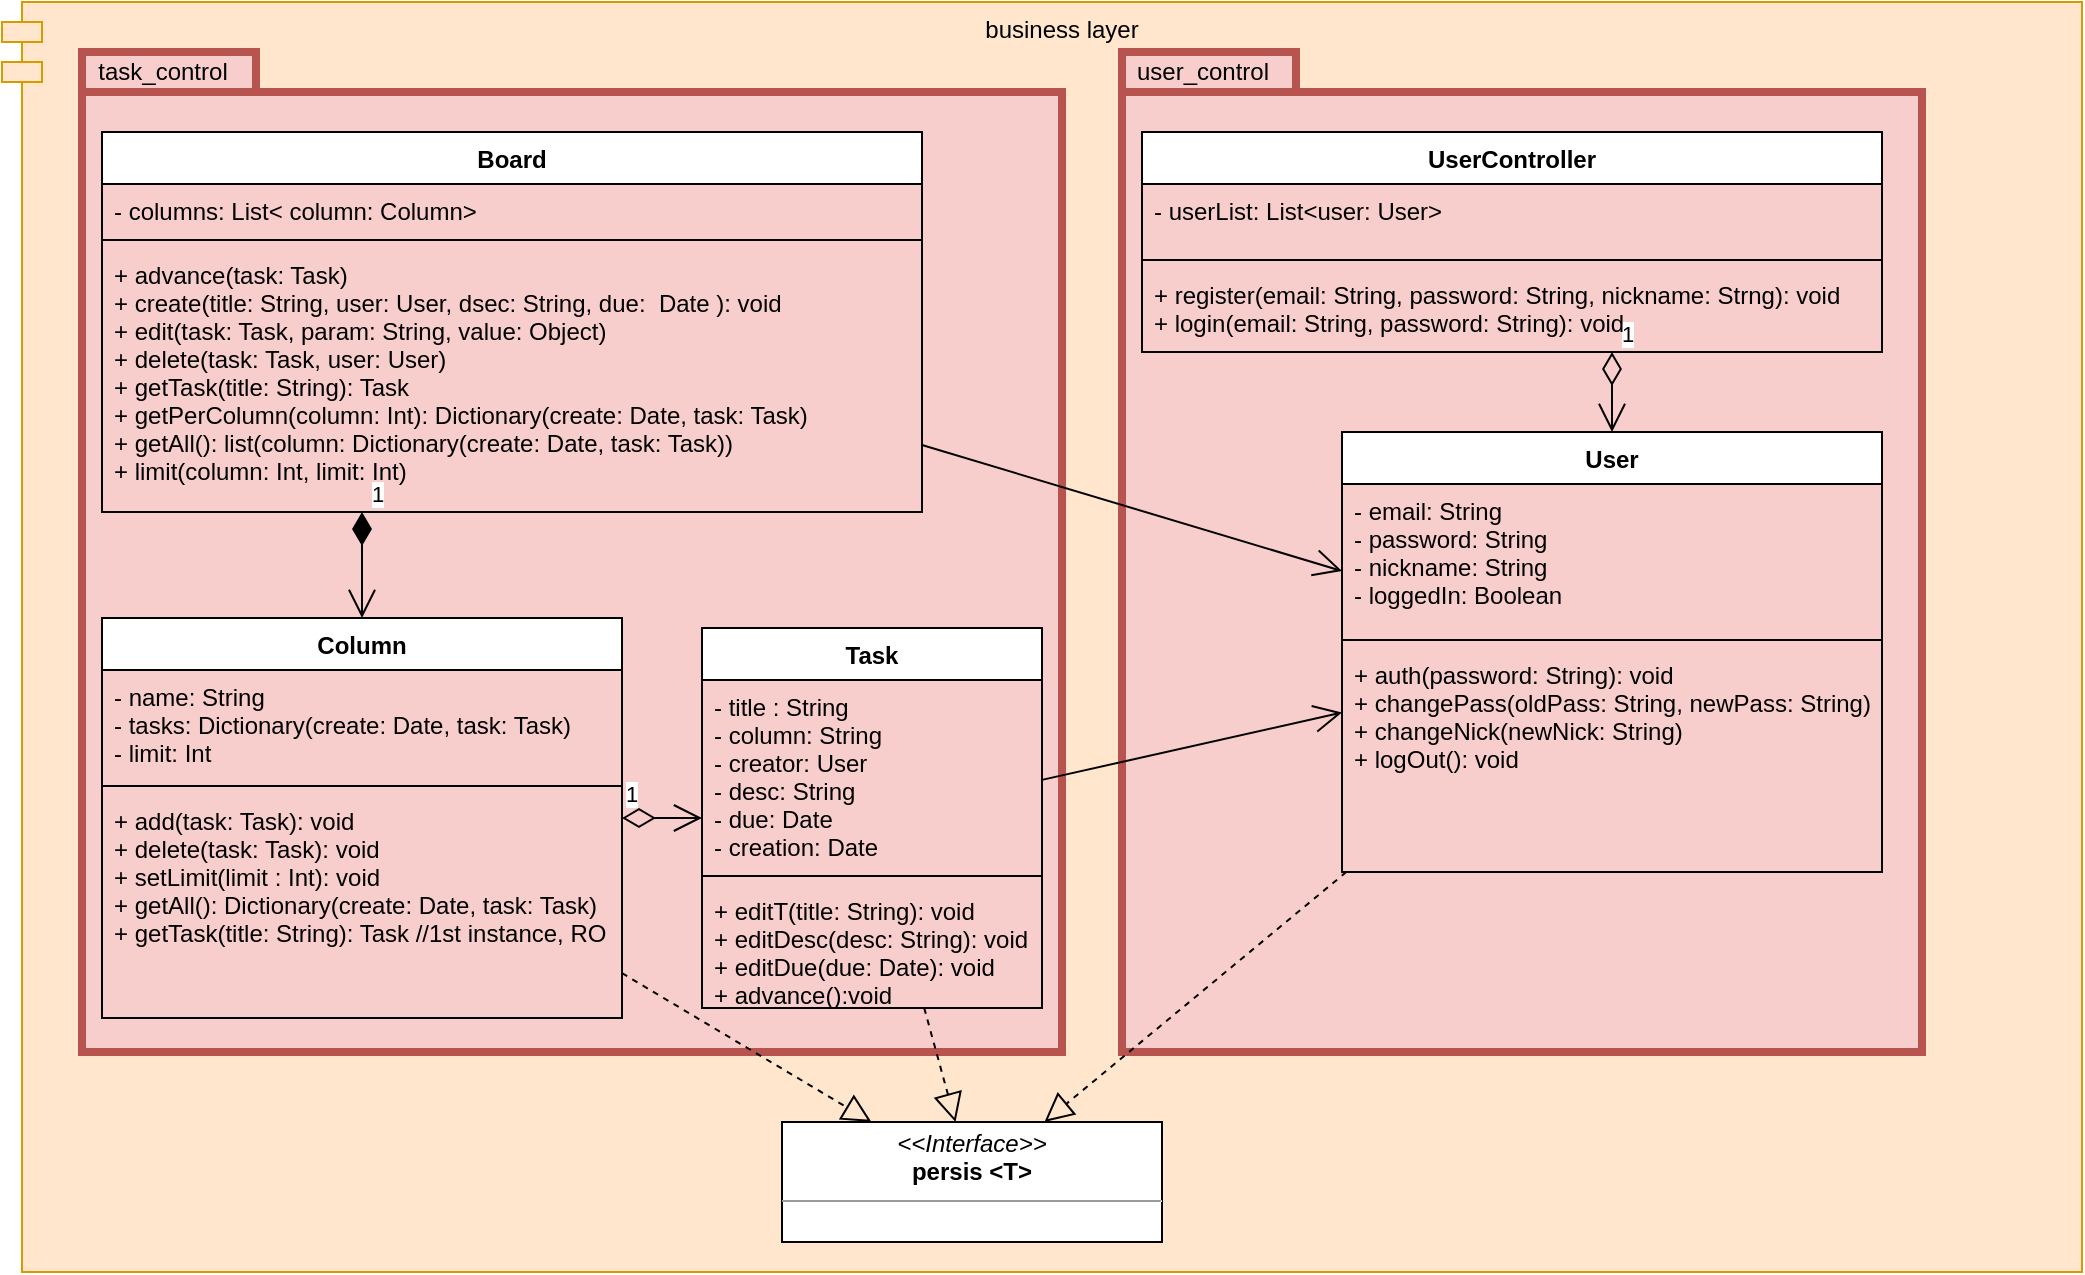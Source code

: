 <mxfile version="12.9.5" type="device"><diagram id="Ja9Bvehg2HvokA1xMV4k" name="Page-1"><mxGraphModel dx="942" dy="620" grid="1" gridSize="10" guides="1" tooltips="1" connect="1" arrows="1" fold="1" page="1" pageScale="1" pageWidth="827" pageHeight="1169" math="0" shadow="0"><root><mxCell id="0"/><mxCell id="1" parent="0"/><mxCell id="MJVhQtrZlO5vA7hIir2x-1" value="business layer" style="shape=module;align=left;spacingLeft=20;align=center;verticalAlign=top;fillColor=#ffe6cc;strokeColor=#d79b00;" parent="1" vertex="1"><mxGeometry y="25" width="1040" height="635" as="geometry"/></mxCell><mxCell id="MJVhQtrZlO5vA7hIir2x-66" value="" style="shape=folder;fontStyle=1;spacingTop=10;tabWidth=87;tabHeight=20;tabPosition=left;html=1;fillColor=#f8cecc;strokeColor=#b85450;strokeWidth=4;" parent="1" vertex="1"><mxGeometry x="560" y="50" width="400" height="500" as="geometry"/></mxCell><mxCell id="MJVhQtrZlO5vA7hIir2x-63" value="" style="shape=folder;fontStyle=1;spacingTop=10;tabWidth=87;tabHeight=20;tabPosition=left;html=1;fillColor=#f8cecc;strokeColor=#b85450;strokeWidth=4;" parent="1" vertex="1"><mxGeometry x="40" y="50" width="490" height="500" as="geometry"/></mxCell><mxCell id="MJVhQtrZlO5vA7hIir2x-16" value="&lt;p style=&quot;margin: 0px ; margin-top: 4px ; text-align: center&quot;&gt;&lt;i&gt;&amp;lt;&amp;lt;Interface&amp;gt;&amp;gt;&lt;/i&gt;&lt;br&gt;&lt;b&gt;persis &amp;lt;T&amp;gt;&lt;/b&gt;&lt;/p&gt;&lt;hr size=&quot;1&quot;&gt;&lt;p style=&quot;margin: 0px ; margin-left: 4px&quot;&gt;&lt;br&gt;&lt;/p&gt;&lt;hr size=&quot;1&quot;&gt;&lt;p style=&quot;margin: 0px ; margin-left: 4px&quot;&gt;&lt;br&gt;&lt;/p&gt;" style="verticalAlign=top;align=left;overflow=fill;fontSize=12;fontFamily=Helvetica;html=1;" parent="1" vertex="1"><mxGeometry x="390" y="585" width="190" height="60" as="geometry"/></mxCell><mxCell id="MJVhQtrZlO5vA7hIir2x-53" value="1" style="endArrow=open;html=1;endSize=12;startArrow=diamondThin;startSize=14;startFill=0;edgeStyle=orthogonalEdgeStyle;align=left;verticalAlign=bottom;" parent="1" source="MJVhQtrZlO5vA7hIir2x-28" target="MJVhQtrZlO5vA7hIir2x-19" edge="1"><mxGeometry x="-1" y="3" relative="1" as="geometry"><mxPoint x="440" y="490" as="sourcePoint"/><mxPoint x="600" y="490" as="targetPoint"/></mxGeometry></mxCell><mxCell id="MJVhQtrZlO5vA7hIir2x-55" value="1" style="endArrow=open;html=1;endSize=12;startArrow=diamondThin;startSize=14;startFill=1;edgeStyle=orthogonalEdgeStyle;align=left;verticalAlign=bottom;" parent="1" source="MJVhQtrZlO5vA7hIir2x-33" target="MJVhQtrZlO5vA7hIir2x-28" edge="1"><mxGeometry x="-1" y="3" relative="1" as="geometry"><mxPoint x="440" y="290" as="sourcePoint"/><mxPoint x="600" y="290" as="targetPoint"/><Array as="points"><mxPoint x="180" y="290"/><mxPoint x="180" y="290"/></Array></mxGeometry></mxCell><mxCell id="MJVhQtrZlO5vA7hIir2x-56" value="1" style="endArrow=open;html=1;endSize=12;startArrow=diamondThin;startSize=14;startFill=0;edgeStyle=orthogonalEdgeStyle;align=left;verticalAlign=bottom;" parent="1" source="MJVhQtrZlO5vA7hIir2x-41" target="MJVhQtrZlO5vA7hIir2x-46" edge="1"><mxGeometry x="-1" y="3" relative="1" as="geometry"><mxPoint x="225" y="500" as="sourcePoint"/><mxPoint x="225" y="540" as="targetPoint"/><Array as="points"><mxPoint x="805" y="220"/><mxPoint x="805" y="220"/></Array></mxGeometry></mxCell><mxCell id="MJVhQtrZlO5vA7hIir2x-57" value="" style="endArrow=block;dashed=1;endFill=0;endSize=12;html=1;" parent="1" source="MJVhQtrZlO5vA7hIir2x-46" target="MJVhQtrZlO5vA7hIir2x-16" edge="1"><mxGeometry width="160" relative="1" as="geometry"><mxPoint x="440" y="490" as="sourcePoint"/><mxPoint x="600" y="490" as="targetPoint"/></mxGeometry></mxCell><mxCell id="MJVhQtrZlO5vA7hIir2x-58" value="" style="endArrow=block;dashed=1;endFill=0;endSize=12;html=1;" parent="1" source="MJVhQtrZlO5vA7hIir2x-28" target="MJVhQtrZlO5vA7hIir2x-16" edge="1"><mxGeometry width="160" relative="1" as="geometry"><mxPoint x="637.703" y="520" as="sourcePoint"/><mxPoint x="476.081" y="750" as="targetPoint"/></mxGeometry></mxCell><mxCell id="MJVhQtrZlO5vA7hIir2x-59" value="" style="endArrow=block;dashed=1;endFill=0;endSize=12;html=1;" parent="1" source="MJVhQtrZlO5vA7hIir2x-19" target="MJVhQtrZlO5vA7hIir2x-16" edge="1"><mxGeometry width="160" relative="1" as="geometry"><mxPoint x="647.703" y="530" as="sourcePoint"/><mxPoint x="486.081" y="760" as="targetPoint"/></mxGeometry></mxCell><mxCell id="MJVhQtrZlO5vA7hIir2x-61" value="" style="endArrow=open;endFill=1;endSize=12;html=1;" parent="1" source="MJVhQtrZlO5vA7hIir2x-19" target="MJVhQtrZlO5vA7hIir2x-46" edge="1"><mxGeometry width="160" relative="1" as="geometry"><mxPoint x="440" y="490" as="sourcePoint"/><mxPoint x="600" y="490" as="targetPoint"/></mxGeometry></mxCell><mxCell id="MJVhQtrZlO5vA7hIir2x-62" value="" style="endArrow=open;endFill=1;endSize=12;html=1;" parent="1" source="MJVhQtrZlO5vA7hIir2x-33" target="MJVhQtrZlO5vA7hIir2x-46" edge="1"><mxGeometry width="160" relative="1" as="geometry"><mxPoint x="580" y="400" as="sourcePoint"/><mxPoint x="630" y="400" as="targetPoint"/></mxGeometry></mxCell><mxCell id="MJVhQtrZlO5vA7hIir2x-28" value="Column" style="swimlane;fontStyle=1;align=center;verticalAlign=top;childLayout=stackLayout;horizontal=1;startSize=26;horizontalStack=0;resizeParent=1;resizeParentMax=0;resizeLast=0;collapsible=1;marginBottom=0;" parent="1" vertex="1"><mxGeometry x="50" y="333" width="260" height="200" as="geometry"/></mxCell><mxCell id="MJVhQtrZlO5vA7hIir2x-29" value="- name: String&#10;- tasks: Dictionary(create: Date, task: Task)&#10;- limit: Int" style="text;strokeColor=none;fillColor=none;align=left;verticalAlign=top;spacingLeft=4;spacingRight=4;overflow=hidden;rotatable=0;points=[[0,0.5],[1,0.5]];portConstraint=eastwest;" parent="MJVhQtrZlO5vA7hIir2x-28" vertex="1"><mxGeometry y="26" width="260" height="54" as="geometry"/></mxCell><mxCell id="MJVhQtrZlO5vA7hIir2x-30" value="" style="line;strokeWidth=1;fillColor=none;align=left;verticalAlign=middle;spacingTop=-1;spacingLeft=3;spacingRight=3;rotatable=0;labelPosition=right;points=[];portConstraint=eastwest;" parent="MJVhQtrZlO5vA7hIir2x-28" vertex="1"><mxGeometry y="80" width="260" height="8" as="geometry"/></mxCell><mxCell id="MJVhQtrZlO5vA7hIir2x-31" value="+ add(task: Task): void&#10;+ delete(task: Task): void&#10;+ setLimit(limit : Int): void&#10;+ getAll(): Dictionary(create: Date, task: Task)&#10;+ getTask(title: String): Task //1st instance, RO" style="text;strokeColor=none;fillColor=none;align=left;verticalAlign=top;spacingLeft=4;spacingRight=4;overflow=hidden;rotatable=0;points=[[0,0.5],[1,0.5]];portConstraint=eastwest;" parent="MJVhQtrZlO5vA7hIir2x-28" vertex="1"><mxGeometry y="88" width="260" height="112" as="geometry"/></mxCell><mxCell id="MJVhQtrZlO5vA7hIir2x-19" value="Task" style="swimlane;fontStyle=1;align=center;verticalAlign=top;childLayout=stackLayout;horizontal=1;startSize=26;horizontalStack=0;resizeParent=1;resizeParentMax=0;resizeLast=0;collapsible=1;marginBottom=0;" parent="1" vertex="1"><mxGeometry x="350" y="338" width="170" height="190" as="geometry"/></mxCell><mxCell id="MJVhQtrZlO5vA7hIir2x-20" value="- title : String&#10;- column: String&#10;- creator: User&#10;- desc: String&#10;- due: Date&#10;- creation: Date" style="text;strokeColor=none;fillColor=none;align=left;verticalAlign=top;spacingLeft=4;spacingRight=4;overflow=hidden;rotatable=0;points=[[0,0.5],[1,0.5]];portConstraint=eastwest;" parent="MJVhQtrZlO5vA7hIir2x-19" vertex="1"><mxGeometry y="26" width="170" height="94" as="geometry"/></mxCell><mxCell id="MJVhQtrZlO5vA7hIir2x-21" value="" style="line;strokeWidth=1;fillColor=none;align=left;verticalAlign=middle;spacingTop=-1;spacingLeft=3;spacingRight=3;rotatable=0;labelPosition=right;points=[];portConstraint=eastwest;" parent="MJVhQtrZlO5vA7hIir2x-19" vertex="1"><mxGeometry y="120" width="170" height="8" as="geometry"/></mxCell><mxCell id="MJVhQtrZlO5vA7hIir2x-22" value="+ editT(title: String): void&#10;+ editDesc(desc: String): void&#10;+ editDue(due: Date): void&#10;+ advance():void&#10;" style="text;strokeColor=none;fillColor=none;align=left;verticalAlign=top;spacingLeft=4;spacingRight=4;overflow=hidden;rotatable=0;points=[[0,0.5],[1,0.5]];portConstraint=eastwest;" parent="MJVhQtrZlO5vA7hIir2x-19" vertex="1"><mxGeometry y="128" width="170" height="62" as="geometry"/></mxCell><mxCell id="MJVhQtrZlO5vA7hIir2x-41" value="UserController" style="swimlane;fontStyle=1;align=center;verticalAlign=top;childLayout=stackLayout;horizontal=1;startSize=26;horizontalStack=0;resizeParent=1;resizeParentMax=0;resizeLast=0;collapsible=1;marginBottom=0;" parent="1" vertex="1"><mxGeometry x="570" y="90" width="370" height="110" as="geometry"/></mxCell><mxCell id="MJVhQtrZlO5vA7hIir2x-42" value="- userList: List&lt;user: User&gt;" style="text;strokeColor=none;fillColor=none;align=left;verticalAlign=top;spacingLeft=4;spacingRight=4;overflow=hidden;rotatable=0;points=[[0,0.5],[1,0.5]];portConstraint=eastwest;" parent="MJVhQtrZlO5vA7hIir2x-41" vertex="1"><mxGeometry y="26" width="370" height="34" as="geometry"/></mxCell><mxCell id="MJVhQtrZlO5vA7hIir2x-43" value="" style="line;strokeWidth=1;fillColor=none;align=left;verticalAlign=middle;spacingTop=-1;spacingLeft=3;spacingRight=3;rotatable=0;labelPosition=right;points=[];portConstraint=eastwest;" parent="MJVhQtrZlO5vA7hIir2x-41" vertex="1"><mxGeometry y="60" width="370" height="8" as="geometry"/></mxCell><mxCell id="MJVhQtrZlO5vA7hIir2x-44" value="+ register(email: String, password: String, nickname: Strng): void&#10;+ login(email: String, password: String): void" style="text;strokeColor=none;fillColor=none;align=left;verticalAlign=top;spacingLeft=4;spacingRight=4;overflow=hidden;rotatable=0;points=[[0,0.5],[1,0.5]];portConstraint=eastwest;" parent="MJVhQtrZlO5vA7hIir2x-41" vertex="1"><mxGeometry y="68" width="370" height="42" as="geometry"/></mxCell><mxCell id="MJVhQtrZlO5vA7hIir2x-33" value="Board" style="swimlane;fontStyle=1;align=center;verticalAlign=top;childLayout=stackLayout;horizontal=1;startSize=26;horizontalStack=0;resizeParent=1;resizeParentMax=0;resizeLast=0;collapsible=1;marginBottom=0;" parent="1" vertex="1"><mxGeometry x="50" y="90" width="410" height="190" as="geometry"/></mxCell><mxCell id="MJVhQtrZlO5vA7hIir2x-34" value="- columns: List&lt; column: Column&gt;" style="text;strokeColor=none;fillColor=none;align=left;verticalAlign=top;spacingLeft=4;spacingRight=4;overflow=hidden;rotatable=0;points=[[0,0.5],[1,0.5]];portConstraint=eastwest;" parent="MJVhQtrZlO5vA7hIir2x-33" vertex="1"><mxGeometry y="26" width="410" height="24" as="geometry"/></mxCell><mxCell id="MJVhQtrZlO5vA7hIir2x-35" value="" style="line;strokeWidth=1;fillColor=none;align=left;verticalAlign=middle;spacingTop=-1;spacingLeft=3;spacingRight=3;rotatable=0;labelPosition=right;points=[];portConstraint=eastwest;" parent="MJVhQtrZlO5vA7hIir2x-33" vertex="1"><mxGeometry y="50" width="410" height="8" as="geometry"/></mxCell><mxCell id="MJVhQtrZlO5vA7hIir2x-36" value="+ advance(task: Task)&#10;+ create(title: String, user: User, dsec: String, due:  Date ): void&#10;+ edit(task: Task, param: String, value: Object)&#10;+ delete(task: Task, user: User)&#10;+ getTask(title: String): Task&#10;+ getPerColumn(column: Int): Dictionary(create: Date, task: Task) &#10;+ getAll(): list(column: Dictionary(create: Date, task: Task))&#10;+ limit(column: Int, limit: Int)" style="text;strokeColor=none;fillColor=none;align=left;verticalAlign=top;spacingLeft=4;spacingRight=4;overflow=hidden;rotatable=0;points=[[0,0.5],[1,0.5]];portConstraint=eastwest;" parent="MJVhQtrZlO5vA7hIir2x-33" vertex="1"><mxGeometry y="58" width="410" height="132" as="geometry"/></mxCell><mxCell id="MJVhQtrZlO5vA7hIir2x-65" value="task_control" style="text;html=1;align=center;verticalAlign=middle;resizable=0;points=[];autosize=1;" parent="1" vertex="1"><mxGeometry x="40" y="50" width="80" height="20" as="geometry"/></mxCell><mxCell id="MJVhQtrZlO5vA7hIir2x-67" value="user_control" style="text;html=1;align=center;verticalAlign=middle;resizable=0;points=[];autosize=1;" parent="1" vertex="1"><mxGeometry x="560" y="50" width="80" height="20" as="geometry"/></mxCell><mxCell id="MJVhQtrZlO5vA7hIir2x-46" value="User" style="swimlane;fontStyle=1;align=center;verticalAlign=top;childLayout=stackLayout;horizontal=1;startSize=26;horizontalStack=0;resizeParent=1;resizeParentMax=0;resizeLast=0;collapsible=1;marginBottom=0;" parent="1" vertex="1"><mxGeometry x="670" y="240" width="270" height="220" as="geometry"/></mxCell><mxCell id="MJVhQtrZlO5vA7hIir2x-47" value="- email: String&#10;- password: String&#10;- nickname: String&#10;- loggedIn: Boolean" style="text;strokeColor=none;fillColor=none;align=left;verticalAlign=top;spacingLeft=4;spacingRight=4;overflow=hidden;rotatable=0;points=[[0,0.5],[1,0.5]];portConstraint=eastwest;" parent="MJVhQtrZlO5vA7hIir2x-46" vertex="1"><mxGeometry y="26" width="270" height="74" as="geometry"/></mxCell><mxCell id="MJVhQtrZlO5vA7hIir2x-48" value="" style="line;strokeWidth=1;fillColor=none;align=left;verticalAlign=middle;spacingTop=-1;spacingLeft=3;spacingRight=3;rotatable=0;labelPosition=right;points=[];portConstraint=eastwest;" parent="MJVhQtrZlO5vA7hIir2x-46" vertex="1"><mxGeometry y="100" width="270" height="8" as="geometry"/></mxCell><mxCell id="MJVhQtrZlO5vA7hIir2x-49" value="+ auth(password: String): void&#10;+ changePass(oldPass: String, newPass: String): void&#10;+ changeNick(newNick: String)&#10;+ logOut(): void" style="text;strokeColor=none;fillColor=none;align=left;verticalAlign=top;spacingLeft=4;spacingRight=4;overflow=hidden;rotatable=0;points=[[0,0.5],[1,0.5]];portConstraint=eastwest;" parent="MJVhQtrZlO5vA7hIir2x-46" vertex="1"><mxGeometry y="108" width="270" height="112" as="geometry"/></mxCell></root></mxGraphModel></diagram></mxfile>